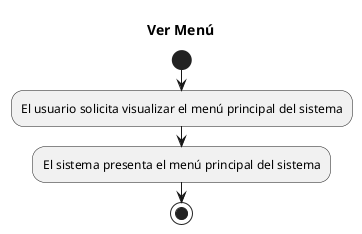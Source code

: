 @startuml

title Ver Menú

start
:El usuario solicita visualizar el menú principal del sistema;
:El sistema presenta el menú principal del sistema;
stop

@enduml